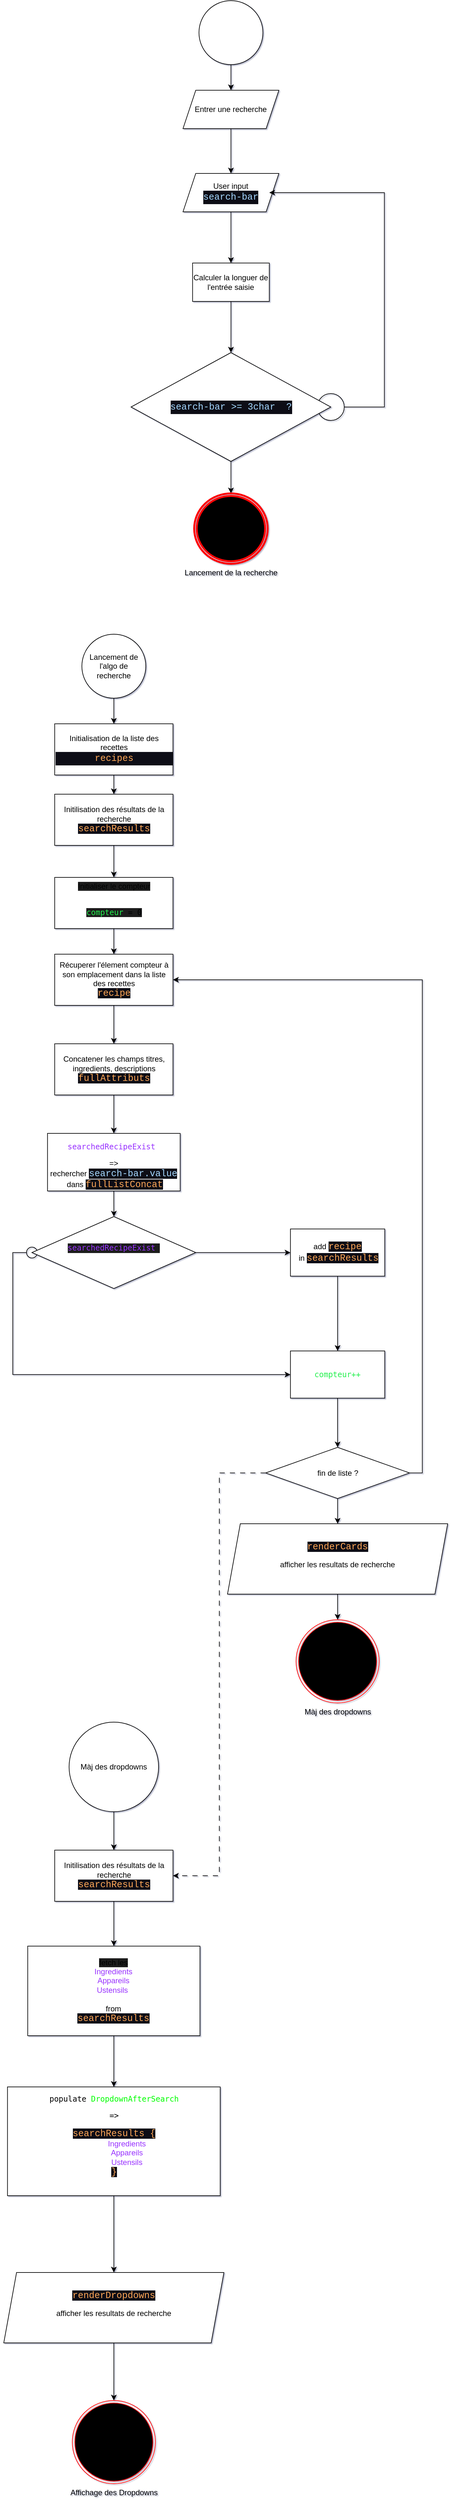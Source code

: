 <mxfile version="24.7.8">
  <diagram name="Algorigramme P7 OCR" id="jOy751GeBFuFon6QqMQW">
    <mxGraphModel dx="2585" dy="3035" grid="1" gridSize="10" guides="1" tooltips="1" connect="1" arrows="1" fold="1" page="1" pageScale="1" pageWidth="850" pageHeight="1100" background="none" math="0" shadow="1">
      <root>
        <mxCell id="0" />
        <mxCell id="1" parent="0" />
        <mxCell id="ihhwSphQKBmLTG1BnBN4-1" value="Entrer une recherche" style="shape=parallelogram;perimeter=parallelogramPerimeter;whiteSpace=wrap;html=1;fixedSize=1;" parent="1" vertex="1">
          <mxGeometry x="351.25" y="190" width="150" height="60" as="geometry" />
        </mxCell>
        <mxCell id="ihhwSphQKBmLTG1BnBN4-4" style="edgeStyle=orthogonalEdgeStyle;rounded=0;orthogonalLoop=1;jettySize=auto;html=1;exitX=0;exitY=1;exitDx=0;exitDy=0;entryX=0.5;entryY=0;entryDx=0;entryDy=0;" parent="1" source="ihhwSphQKBmLTG1BnBN4-2" target="ihhwSphQKBmLTG1BnBN4-1" edge="1">
          <mxGeometry relative="1" as="geometry">
            <Array as="points">
              <mxPoint x="408.25" y="110" />
              <mxPoint x="426.25" y="110" />
            </Array>
          </mxGeometry>
        </mxCell>
        <mxCell id="ihhwSphQKBmLTG1BnBN4-2" value="" style="ellipse;whiteSpace=wrap;html=1;aspect=fixed;" parent="1" vertex="1">
          <mxGeometry x="376.25" y="50" width="100" height="100" as="geometry" />
        </mxCell>
        <mxCell id="ihhwSphQKBmLTG1BnBN4-6" value="" style="edgeStyle=orthogonalEdgeStyle;rounded=0;orthogonalLoop=1;jettySize=auto;html=1;" parent="1" source="ihhwSphQKBmLTG1BnBN4-1" target="ihhwSphQKBmLTG1BnBN4-5" edge="1">
          <mxGeometry relative="1" as="geometry" />
        </mxCell>
        <mxCell id="ihhwSphQKBmLTG1BnBN4-8" value="" style="edgeStyle=orthogonalEdgeStyle;rounded=0;orthogonalLoop=1;jettySize=auto;html=1;" parent="1" source="ihhwSphQKBmLTG1BnBN4-5" target="ihhwSphQKBmLTG1BnBN4-7" edge="1">
          <mxGeometry relative="1" as="geometry" />
        </mxCell>
        <mxCell id="ihhwSphQKBmLTG1BnBN4-5" value="User input&lt;div&gt;&lt;div style=&quot;color: rgb(230, 237, 243); background-color: rgb(13, 17, 23); font-family: Menlo, Monaco, &amp;quot;Courier New&amp;quot;, monospace; font-size: 14.4px; line-height: 21px; white-space: pre;&quot;&gt;&lt;span style=&quot;color: #a5d6ff;&quot;&gt;search-bar&lt;/span&gt;&lt;/div&gt;&lt;/div&gt;" style="shape=parallelogram;perimeter=parallelogramPerimeter;whiteSpace=wrap;html=1;fixedSize=1;" parent="1" vertex="1">
          <mxGeometry x="351.25" y="320" width="150" height="60" as="geometry" />
        </mxCell>
        <mxCell id="ihhwSphQKBmLTG1BnBN4-10" value="" style="edgeStyle=orthogonalEdgeStyle;rounded=0;orthogonalLoop=1;jettySize=auto;html=1;" parent="1" source="ihhwSphQKBmLTG1BnBN4-7" target="ihhwSphQKBmLTG1BnBN4-9" edge="1">
          <mxGeometry relative="1" as="geometry" />
        </mxCell>
        <mxCell id="ihhwSphQKBmLTG1BnBN4-7" value="Calculer la longuer de l&#39;entrée saisie" style="whiteSpace=wrap;html=1;" parent="1" vertex="1">
          <mxGeometry x="366.25" y="460" width="120" height="60" as="geometry" />
        </mxCell>
        <mxCell id="ihhwSphQKBmLTG1BnBN4-11" style="edgeStyle=orthogonalEdgeStyle;rounded=0;orthogonalLoop=1;jettySize=auto;html=1;entryX=1;entryY=0.5;entryDx=0;entryDy=0;startArrow=oval;startFill=0;sourcePerimeterSpacing=0;startSize=42;exitX=1;exitY=0.5;exitDx=0;exitDy=0;" parent="1" source="ihhwSphQKBmLTG1BnBN4-9" edge="1">
          <mxGeometry relative="1" as="geometry">
            <mxPoint x="601.25" y="680" as="sourcePoint" />
            <mxPoint x="486.25" y="350.0" as="targetPoint" />
            <Array as="points">
              <mxPoint x="666.25" y="685" />
              <mxPoint x="666.25" y="350" />
            </Array>
          </mxGeometry>
        </mxCell>
        <mxCell id="ihhwSphQKBmLTG1BnBN4-16" style="edgeStyle=orthogonalEdgeStyle;rounded=0;orthogonalLoop=1;jettySize=auto;html=1;exitX=0.5;exitY=1;exitDx=0;exitDy=0;entryX=0.5;entryY=0;entryDx=0;entryDy=0;" parent="1" source="ihhwSphQKBmLTG1BnBN4-9" target="ihhwSphQKBmLTG1BnBN4-15" edge="1">
          <mxGeometry relative="1" as="geometry" />
        </mxCell>
        <mxCell id="ihhwSphQKBmLTG1BnBN4-9" value="&lt;div style=&quot;color: rgb(230, 237, 243); background-color: rgb(13, 17, 23); font-family: Menlo, Monaco, &amp;quot;Courier New&amp;quot;, monospace; font-size: 14.4px; line-height: 21px; white-space: pre;&quot;&gt;&lt;span style=&quot;color: #a5d6ff;&quot;&gt;search-bar &amp;gt;= 3char  ?&lt;/span&gt;&lt;/div&gt;" style="rhombus;whiteSpace=wrap;html=1;" parent="1" vertex="1">
          <mxGeometry x="270" y="600" width="312.5" height="170" as="geometry" />
        </mxCell>
        <mxCell id="ihhwSphQKBmLTG1BnBN4-15" value="Lancement de la recherche" style="ellipse;html=1;shape=endState;fillColor=#000000;strokeColor=#ff0000;strokeWidth=3;align=center;labelPosition=center;verticalLabelPosition=bottom;verticalAlign=top;" parent="1" vertex="1">
          <mxGeometry x="368.75" y="820" width="115" height="110" as="geometry" />
        </mxCell>
        <mxCell id="IJ2SiHNuo3vnXYf_o8qg-3" style="edgeStyle=orthogonalEdgeStyle;rounded=0;orthogonalLoop=1;jettySize=auto;html=1;exitX=0;exitY=1;exitDx=0;exitDy=0;entryX=0.5;entryY=0;entryDx=0;entryDy=0;" parent="1" source="IJ2SiHNuo3vnXYf_o8qg-4" edge="1">
          <mxGeometry relative="1" as="geometry">
            <Array as="points">
              <mxPoint x="225.08" y="1100" />
              <mxPoint x="243.08" y="1100" />
            </Array>
            <mxPoint x="243.08" y="1180" as="targetPoint" />
          </mxGeometry>
        </mxCell>
        <mxCell id="IJ2SiHNuo3vnXYf_o8qg-4" value="Lancement de l&#39;algo de recherche" style="ellipse;whiteSpace=wrap;html=1;aspect=fixed;" parent="1" vertex="1">
          <mxGeometry x="193.08" y="1040" width="100" height="100" as="geometry" />
        </mxCell>
        <mxCell id="IJ2SiHNuo3vnXYf_o8qg-7" style="edgeStyle=orthogonalEdgeStyle;rounded=0;orthogonalLoop=1;jettySize=auto;html=1;exitX=0.5;exitY=1;exitDx=0;exitDy=0;entryX=0.5;entryY=0;entryDx=0;entryDy=0;" parent="1" source="IJ2SiHNuo3vnXYf_o8qg-5" target="IJ2SiHNuo3vnXYf_o8qg-6" edge="1">
          <mxGeometry relative="1" as="geometry" />
        </mxCell>
        <mxCell id="IJ2SiHNuo3vnXYf_o8qg-5" value="Initialisation de la liste des recettes&lt;div&gt;&lt;div style=&quot;color: rgb(230, 237, 243); background-color: rgb(13, 17, 23); font-family: Menlo, Monaco, &amp;quot;Courier New&amp;quot;, monospace; font-size: 14.4px; line-height: 21px; white-space: pre;&quot;&gt;&lt;span style=&quot;color: #ffa657;&quot;&gt;recipes&lt;/span&gt;&lt;/div&gt;&lt;/div&gt;" style="rounded=0;whiteSpace=wrap;html=1;" parent="1" vertex="1">
          <mxGeometry x="150.58" y="1180" width="185" height="80" as="geometry" />
        </mxCell>
        <mxCell id="IJ2SiHNuo3vnXYf_o8qg-9" value="" style="edgeStyle=orthogonalEdgeStyle;rounded=0;orthogonalLoop=1;jettySize=auto;html=1;entryX=0.5;entryY=0;entryDx=0;entryDy=0;" parent="1" source="IJ2SiHNuo3vnXYf_o8qg-6" target="IJ2SiHNuo3vnXYf_o8qg-10" edge="1">
          <mxGeometry relative="1" as="geometry">
            <mxPoint x="243.08" y="1410" as="targetPoint" />
          </mxGeometry>
        </mxCell>
        <mxCell id="IJ2SiHNuo3vnXYf_o8qg-6" value="Initilisation des résultats de la recherche&lt;div&gt;&lt;span style=&quot;color: rgb(255, 166, 87); font-family: Menlo, Monaco, &amp;quot;Courier New&amp;quot;, monospace; font-size: 14.4px; white-space: pre; background-color: rgb(13, 17, 23);&quot;&gt;searchResults&lt;/span&gt;&lt;br&gt;&lt;/div&gt;" style="rounded=0;whiteSpace=wrap;html=1;" parent="1" vertex="1">
          <mxGeometry x="150.58" y="1290" width="185" height="80" as="geometry" />
        </mxCell>
        <mxCell id="IJ2SiHNuo3vnXYf_o8qg-13" value="" style="edgeStyle=orthogonalEdgeStyle;rounded=0;orthogonalLoop=1;jettySize=auto;html=1;" parent="1" source="IJ2SiHNuo3vnXYf_o8qg-10" target="IJ2SiHNuo3vnXYf_o8qg-12" edge="1">
          <mxGeometry relative="1" as="geometry" />
        </mxCell>
        <mxCell id="IJ2SiHNuo3vnXYf_o8qg-10" value="&lt;div&gt;&lt;span style=&quot;background-color: rgb(27, 29, 30);&quot;&gt;Initialiser le compteur&lt;/span&gt;&lt;/div&gt;&lt;div&gt;&lt;span style=&quot;background-color: rgb(27, 29, 30);&quot;&gt;&lt;br&gt;&lt;/span&gt;&lt;/div&gt;&lt;pre&gt;&lt;span style=&quot;background-color: rgb(27, 29, 30);&quot;&gt;&lt;font color=&quot;#24f04d&quot;&gt;compteur&lt;/font&gt; = 0&lt;/span&gt;&lt;/pre&gt;" style="rounded=0;whiteSpace=wrap;html=1;" parent="1" vertex="1">
          <mxGeometry x="150.58" y="1420" width="185" height="80" as="geometry" />
        </mxCell>
        <mxCell id="IJ2SiHNuo3vnXYf_o8qg-17" value="" style="edgeStyle=orthogonalEdgeStyle;rounded=0;orthogonalLoop=1;jettySize=auto;html=1;" parent="1" source="IJ2SiHNuo3vnXYf_o8qg-12" target="IJ2SiHNuo3vnXYf_o8qg-16" edge="1">
          <mxGeometry relative="1" as="geometry" />
        </mxCell>
        <mxCell id="IJ2SiHNuo3vnXYf_o8qg-12" value="Récuperer l&#39;élement compteur à son emplacement dans la liste des recettes&lt;div&gt;&lt;span style=&quot;color: rgb(255, 166, 87); font-family: Menlo, Monaco, &amp;quot;Courier New&amp;quot;, monospace; font-size: 14.4px; white-space: pre; background-color: rgb(13, 17, 23);&quot;&gt;recipe&lt;/span&gt;&lt;br&gt;&lt;/div&gt;" style="rounded=0;whiteSpace=wrap;html=1;" parent="1" vertex="1">
          <mxGeometry x="150.58" y="1540" width="185" height="80" as="geometry" />
        </mxCell>
        <mxCell id="IJ2SiHNuo3vnXYf_o8qg-19" value="" style="edgeStyle=orthogonalEdgeStyle;rounded=0;orthogonalLoop=1;jettySize=auto;html=1;" parent="1" source="IJ2SiHNuo3vnXYf_o8qg-16" target="IJ2SiHNuo3vnXYf_o8qg-18" edge="1">
          <mxGeometry relative="1" as="geometry" />
        </mxCell>
        <mxCell id="IJ2SiHNuo3vnXYf_o8qg-16" value="&lt;div&gt;Concatener les champs titres, ingredients, descriptions&lt;/div&gt;&lt;div&gt;&lt;font face=&quot;Menlo, Monaco, Courier New, monospace&quot; color=&quot;#ffa657&quot;&gt;&lt;span style=&quot;font-size: 14.4px; white-space: pre; background-color: rgb(13, 17, 23);&quot;&gt;fullAttributs&lt;/span&gt;&lt;/font&gt;&lt;/div&gt;" style="rounded=0;whiteSpace=wrap;html=1;" parent="1" vertex="1">
          <mxGeometry x="150.58" y="1680" width="185" height="80" as="geometry" />
        </mxCell>
        <mxCell id="IJ2SiHNuo3vnXYf_o8qg-21" value="" style="edgeStyle=orthogonalEdgeStyle;rounded=0;orthogonalLoop=1;jettySize=auto;html=1;" parent="1" source="IJ2SiHNuo3vnXYf_o8qg-18" target="IJ2SiHNuo3vnXYf_o8qg-20" edge="1">
          <mxGeometry relative="1" as="geometry" />
        </mxCell>
        <mxCell id="IJ2SiHNuo3vnXYf_o8qg-18" value="&lt;pre&gt;&lt;font color=&quot;#9933ff&quot;&gt;searchedRecipeExist&amp;nbsp;&lt;/font&gt;&lt;/pre&gt;&lt;div&gt;=&amp;gt;&lt;/div&gt;rechercher&amp;nbsp;&lt;span style=&quot;color: rgb(165, 214, 255); font-family: Menlo, Monaco, &amp;quot;Courier New&amp;quot;, monospace; font-size: 14.4px; white-space: pre; background-color: rgb(13, 17, 23);&quot;&gt;search-bar.value&lt;/span&gt;&lt;div&gt;&amp;nbsp;dans&amp;nbsp;&lt;span style=&quot;color: rgb(255, 166, 87); font-family: Menlo, Monaco, &amp;quot;Courier New&amp;quot;, monospace; font-size: 14.4px; white-space: pre; background-color: rgb(13, 17, 23);&quot;&gt;fullListConcat&lt;/span&gt;&lt;/div&gt;" style="rounded=0;whiteSpace=wrap;html=1;" parent="1" vertex="1">
          <mxGeometry x="139.33" y="1820" width="207.5" height="90" as="geometry" />
        </mxCell>
        <mxCell id="IJ2SiHNuo3vnXYf_o8qg-23" value="" style="edgeStyle=orthogonalEdgeStyle;rounded=0;orthogonalLoop=1;jettySize=auto;html=1;" parent="1" source="IJ2SiHNuo3vnXYf_o8qg-20" target="IJ2SiHNuo3vnXYf_o8qg-22" edge="1">
          <mxGeometry relative="1" as="geometry" />
        </mxCell>
        <mxCell id="IJ2SiHNuo3vnXYf_o8qg-28" style="edgeStyle=orthogonalEdgeStyle;rounded=0;orthogonalLoop=1;jettySize=auto;html=1;exitX=0;exitY=0.5;exitDx=0;exitDy=0;entryX=0;entryY=0.5;entryDx=0;entryDy=0;startArrow=oval;startFill=0;startSize=17;" parent="1" source="IJ2SiHNuo3vnXYf_o8qg-20" target="IJ2SiHNuo3vnXYf_o8qg-24" edge="1">
          <mxGeometry relative="1" as="geometry" />
        </mxCell>
        <mxCell id="IJ2SiHNuo3vnXYf_o8qg-20" value="&lt;meta charset=&quot;utf-8&quot;&gt;&lt;pre style=&quot;forced-color-adjust: none; border-color: rgb(0, 0, 0); color: rgb(240, 240, 240); font-size: 12px; font-style: normal; font-variant-ligatures: normal; font-variant-caps: normal; font-weight: 400; letter-spacing: normal; orphans: 2; text-align: center; text-indent: 0px; text-transform: none; widows: 2; word-spacing: 0px; -webkit-text-stroke-width: 0px; background-color: rgb(27, 29, 30); text-decoration-thickness: initial; text-decoration-style: initial; text-decoration-color: initial;&quot;&gt;&lt;font style=&quot;forced-color-adjust: none; border-color: rgb(0, 0, 0);&quot; color=&quot;#9933ff&quot;&gt;searchedRecipeExist&amp;nbsp;&lt;/font&gt;&lt;/pre&gt;&lt;br class=&quot;Apple-interchange-newline&quot;&gt;" style="rhombus;whiteSpace=wrap;html=1;rounded=0;" parent="1" vertex="1">
          <mxGeometry x="114.96" y="1950" width="256.25" height="112.5" as="geometry" />
        </mxCell>
        <mxCell id="IJ2SiHNuo3vnXYf_o8qg-25" value="" style="edgeStyle=orthogonalEdgeStyle;rounded=0;orthogonalLoop=1;jettySize=auto;html=1;" parent="1" source="IJ2SiHNuo3vnXYf_o8qg-22" target="IJ2SiHNuo3vnXYf_o8qg-24" edge="1">
          <mxGeometry relative="1" as="geometry" />
        </mxCell>
        <mxCell id="IJ2SiHNuo3vnXYf_o8qg-22" value="add&amp;nbsp;&lt;span style=&quot;color: rgb(255, 166, 87); font-family: Menlo, Monaco, &amp;quot;Courier New&amp;quot;, monospace; font-size: 14.4px; white-space: pre; background-color: rgb(13, 17, 23);&quot;&gt;recipe&lt;/span&gt;&lt;div&gt;&amp;nbsp;in&amp;nbsp;&lt;span style=&quot;color: rgb(255, 166, 87); font-family: Menlo, Monaco, &amp;quot;Courier New&amp;quot;, monospace; font-size: 14.4px; white-space: pre; background-color: rgb(13, 17, 23);&quot;&gt;searchResults&lt;/span&gt;&lt;/div&gt;" style="whiteSpace=wrap;html=1;rounded=0;" parent="1" vertex="1">
          <mxGeometry x="519.34" y="1969.38" width="147.5" height="73.75" as="geometry" />
        </mxCell>
        <mxCell id="IJ2SiHNuo3vnXYf_o8qg-31" value="" style="edgeStyle=orthogonalEdgeStyle;rounded=0;orthogonalLoop=1;jettySize=auto;html=1;" parent="1" source="IJ2SiHNuo3vnXYf_o8qg-24" target="IJ2SiHNuo3vnXYf_o8qg-30" edge="1">
          <mxGeometry relative="1" as="geometry" />
        </mxCell>
        <mxCell id="IJ2SiHNuo3vnXYf_o8qg-24" value="&lt;pre&gt;&lt;font color=&quot;#24f04d&quot;&gt;compteur++&lt;/font&gt;&lt;/pre&gt;" style="whiteSpace=wrap;html=1;rounded=0;" parent="1" vertex="1">
          <mxGeometry x="519.34" y="2160" width="147.5" height="73.75" as="geometry" />
        </mxCell>
        <mxCell id="IJ2SiHNuo3vnXYf_o8qg-36" style="edgeStyle=orthogonalEdgeStyle;rounded=0;orthogonalLoop=1;jettySize=auto;html=1;exitX=1;exitY=0.5;exitDx=0;exitDy=0;entryX=1;entryY=0.5;entryDx=0;entryDy=0;" parent="1" source="IJ2SiHNuo3vnXYf_o8qg-30" target="IJ2SiHNuo3vnXYf_o8qg-12" edge="1">
          <mxGeometry relative="1" as="geometry" />
        </mxCell>
        <mxCell id="IJ2SiHNuo3vnXYf_o8qg-41" value="" style="edgeStyle=orthogonalEdgeStyle;rounded=0;orthogonalLoop=1;jettySize=auto;html=1;" parent="1" source="IJ2SiHNuo3vnXYf_o8qg-30" target="IJ2SiHNuo3vnXYf_o8qg-40" edge="1">
          <mxGeometry relative="1" as="geometry" />
        </mxCell>
        <mxCell id="0Lu9jbQ589VZOJmR3DWV-19" style="edgeStyle=orthogonalEdgeStyle;rounded=0;orthogonalLoop=1;jettySize=auto;html=1;exitX=0;exitY=0.5;exitDx=0;exitDy=0;entryX=1;entryY=0.5;entryDx=0;entryDy=0;dashed=1;dashPattern=8 8;" parent="1" source="IJ2SiHNuo3vnXYf_o8qg-30" target="0Lu9jbQ589VZOJmR3DWV-5" edge="1">
          <mxGeometry relative="1" as="geometry" />
        </mxCell>
        <mxCell id="IJ2SiHNuo3vnXYf_o8qg-30" value="fin de liste ?" style="rhombus;whiteSpace=wrap;html=1;rounded=0;" parent="1" vertex="1">
          <mxGeometry x="480.59" y="2310.63" width="225.01" height="80" as="geometry" />
        </mxCell>
        <mxCell id="IJ2SiHNuo3vnXYf_o8qg-43" style="edgeStyle=orthogonalEdgeStyle;rounded=0;orthogonalLoop=1;jettySize=auto;html=1;exitX=0.5;exitY=1;exitDx=0;exitDy=0;entryX=0.5;entryY=0;entryDx=0;entryDy=0;" parent="1" source="IJ2SiHNuo3vnXYf_o8qg-40" target="IJ2SiHNuo3vnXYf_o8qg-42" edge="1">
          <mxGeometry relative="1" as="geometry" />
        </mxCell>
        <mxCell id="IJ2SiHNuo3vnXYf_o8qg-40" value="&lt;span style=&quot;color: rgb(255, 166, 87); font-family: Menlo, Monaco, &amp;quot;Courier New&amp;quot;, monospace; font-size: 14.4px; white-space: pre; background-color: rgb(13, 17, 23);&quot;&gt;renderCards&lt;/span&gt;&lt;p&gt;afficher les resultats de recherche&lt;br&gt;&lt;/p&gt;" style="shape=parallelogram;perimeter=parallelogramPerimeter;whiteSpace=wrap;html=1;fixedSize=1;rounded=0;" parent="1" vertex="1">
          <mxGeometry x="420.91" y="2430" width="344.36" height="110" as="geometry" />
        </mxCell>
        <mxCell id="IJ2SiHNuo3vnXYf_o8qg-42" value="Màj des dropdowns" style="ellipse;html=1;shape=endState;fillColor=#000000;strokeColor=#ff0000;labelPosition=center;verticalLabelPosition=bottom;align=center;verticalAlign=top;" parent="1" vertex="1">
          <mxGeometry x="528.09" y="2580" width="130" height="130" as="geometry" />
        </mxCell>
        <mxCell id="0Lu9jbQ589VZOJmR3DWV-7" style="edgeStyle=orthogonalEdgeStyle;rounded=0;orthogonalLoop=1;jettySize=auto;html=1;exitX=0.5;exitY=1;exitDx=0;exitDy=0;entryX=0.5;entryY=0;entryDx=0;entryDy=0;" parent="1" source="IJ2SiHNuo3vnXYf_o8qg-44" target="0Lu9jbQ589VZOJmR3DWV-5" edge="1">
          <mxGeometry relative="1" as="geometry" />
        </mxCell>
        <mxCell id="IJ2SiHNuo3vnXYf_o8qg-44" value="&lt;span style=&quot;text-wrap: nowrap;&quot;&gt;Màj des dropdowns&lt;/span&gt;" style="ellipse;whiteSpace=wrap;html=1;aspect=fixed;" parent="1" vertex="1">
          <mxGeometry x="173.08" y="2740" width="140" height="140" as="geometry" />
        </mxCell>
        <mxCell id="0Lu9jbQ589VZOJmR3DWV-4" value="" style="edgeStyle=orthogonalEdgeStyle;rounded=0;orthogonalLoop=1;jettySize=auto;html=1;entryX=0.5;entryY=0;entryDx=0;entryDy=0;" parent="1" source="0Lu9jbQ589VZOJmR3DWV-5" target="0Lu9jbQ589VZOJmR3DWV-6" edge="1">
          <mxGeometry relative="1" as="geometry">
            <mxPoint x="490.0" y="3040" as="targetPoint" />
          </mxGeometry>
        </mxCell>
        <mxCell id="0Lu9jbQ589VZOJmR3DWV-5" value="Initilisation des résultats de la recherche&lt;div&gt;&lt;span style=&quot;color: rgb(255, 166, 87); font-family: Menlo, Monaco, &amp;quot;Courier New&amp;quot;, monospace; font-size: 14.4px; white-space: pre; background-color: rgb(13, 17, 23);&quot;&gt;searchResults&lt;/span&gt;&lt;br&gt;&lt;/div&gt;" style="rounded=0;whiteSpace=wrap;html=1;" parent="1" vertex="1">
          <mxGeometry x="150.59" y="2940" width="185" height="80" as="geometry" />
        </mxCell>
        <mxCell id="0Lu9jbQ589VZOJmR3DWV-9" value="" style="edgeStyle=orthogonalEdgeStyle;rounded=0;orthogonalLoop=1;jettySize=auto;html=1;" parent="1" source="0Lu9jbQ589VZOJmR3DWV-6" target="0Lu9jbQ589VZOJmR3DWV-8" edge="1">
          <mxGeometry relative="1" as="geometry" />
        </mxCell>
        <mxCell id="0Lu9jbQ589VZOJmR3DWV-6" value="&lt;div&gt;&lt;span style=&quot;background-color: rgb(27, 29, 30);&quot;&gt;fetch les&lt;/span&gt;&lt;/div&gt;&lt;div&gt;&lt;span style=&quot;color: rgb(153, 51, 255); text-wrap: nowrap; background-color: initial;&quot;&gt;Ingredients&lt;/span&gt;&lt;/div&gt;&lt;div&gt;&lt;span style=&quot;color: rgb(153, 51, 255); text-wrap: nowrap; background-color: initial;&quot;&gt;Appareils&lt;/span&gt;&lt;/div&gt;&lt;div&gt;&lt;span style=&quot;color: rgb(153, 51, 255); text-wrap: nowrap; background-color: initial;&quot;&gt;Ustensils&amp;nbsp;&lt;/span&gt;&lt;/div&gt;&lt;div&gt;&lt;span style=&quot;color: rgb(153, 51, 255); text-wrap: nowrap; background-color: initial;&quot;&gt;&lt;br&gt;&lt;/span&gt;&lt;/div&gt;&lt;div&gt;from&lt;br&gt;&lt;div&gt;&lt;span style=&quot;color: rgb(255, 166, 87); font-family: Menlo, Monaco, &amp;quot;Courier New&amp;quot;, monospace; font-size: 14.4px; white-space: pre; background-color: rgb(13, 17, 23);&quot;&gt;searchResults&lt;/span&gt;&lt;/div&gt;&lt;/div&gt;" style="rounded=0;whiteSpace=wrap;html=1;" parent="1" vertex="1">
          <mxGeometry x="108.38" y="3090" width="269.41" height="140" as="geometry" />
        </mxCell>
        <mxCell id="0Lu9jbQ589VZOJmR3DWV-18" style="edgeStyle=orthogonalEdgeStyle;rounded=0;orthogonalLoop=1;jettySize=auto;html=1;exitX=0.5;exitY=1;exitDx=0;exitDy=0;entryX=0.5;entryY=0;entryDx=0;entryDy=0;" parent="1" source="0Lu9jbQ589VZOJmR3DWV-8" target="0Lu9jbQ589VZOJmR3DWV-13" edge="1">
          <mxGeometry relative="1" as="geometry" />
        </mxCell>
        <mxCell id="0Lu9jbQ589VZOJmR3DWV-8" value="&lt;pre&gt;&lt;span style=&quot;background-color: initial;&quot;&gt;populate &lt;font color=&quot;#00ff00&quot;&gt;DropdownAfterSearch&lt;/font&gt;&lt;/span&gt;&lt;/pre&gt;&lt;pre&gt;&lt;span style=&quot;background-color: initial;&quot;&gt;=&amp;gt;&lt;/span&gt;&lt;/pre&gt;&lt;div style=&quot;&quot;&gt;&lt;span style=&quot;color: rgb(255, 166, 87); font-family: Menlo, Monaco, &amp;quot;Courier New&amp;quot;, monospace; font-size: 14.4px; white-space: pre; background-color: rgb(13, 17, 23);&quot;&gt;searchResults {&lt;/span&gt;&lt;span style=&quot;background-color: initial; color: rgb(153, 51, 255); text-wrap: nowrap;&quot;&gt;&lt;br&gt;&lt;/span&gt;&lt;/div&gt;&lt;blockquote style=&quot;margin: 0 0 0 40px; border: none; padding: 0px;&quot;&gt;&lt;div style=&quot;&quot;&gt;&lt;span style=&quot;background-color: initial; color: rgb(153, 51, 255); text-wrap: nowrap;&quot;&gt;Ingredients&lt;/span&gt;&lt;/div&gt;&lt;div style=&quot;&quot;&gt;&lt;span style=&quot;color: rgb(153, 51, 255); text-wrap: nowrap; background-color: initial;&quot;&gt;Appareils&lt;/span&gt;&lt;/div&gt;&lt;div style=&quot;&quot;&gt;&lt;span style=&quot;color: rgb(153, 51, 255); text-wrap: nowrap; background-color: initial;&quot;&gt;Ustensils&lt;/span&gt;&lt;/div&gt;&lt;/blockquote&gt;&lt;div style=&quot;&quot;&gt;&lt;span style=&quot;color: rgb(255, 166, 87); font-family: Menlo, Monaco, &amp;quot;Courier New&amp;quot;, monospace; font-size: 14.4px; white-space: pre; background-color: rgb(13, 17, 23);&quot;&gt;}&lt;/span&gt;&lt;span style=&quot;color: rgb(153, 51, 255); text-wrap: nowrap; background-color: initial;&quot;&gt;&lt;br&gt;&lt;/span&gt;&lt;/div&gt;&lt;div&gt;&lt;span style=&quot;color: rgb(153, 51, 255); text-wrap: nowrap; background-color: initial;&quot;&gt;&lt;br&gt;&lt;/span&gt;&lt;/div&gt;&lt;div&gt;&lt;span style=&quot;color: rgb(153, 51, 255); text-wrap: nowrap; background-color: initial;&quot;&gt;&lt;br&gt;&lt;/span&gt;&lt;/div&gt;" style="rounded=0;whiteSpace=wrap;html=1;" parent="1" vertex="1">
          <mxGeometry x="76.72" y="3310" width="332.72" height="170" as="geometry" />
        </mxCell>
        <mxCell id="0Lu9jbQ589VZOJmR3DWV-12" style="edgeStyle=orthogonalEdgeStyle;rounded=0;orthogonalLoop=1;jettySize=auto;html=1;exitX=0.5;exitY=1;exitDx=0;exitDy=0;entryX=0.5;entryY=0;entryDx=0;entryDy=0;" parent="1" source="0Lu9jbQ589VZOJmR3DWV-13" target="0Lu9jbQ589VZOJmR3DWV-14" edge="1">
          <mxGeometry relative="1" as="geometry" />
        </mxCell>
        <mxCell id="0Lu9jbQ589VZOJmR3DWV-13" value="&lt;span style=&quot;color: rgb(255, 166, 87); font-family: Menlo, Monaco, &amp;quot;Courier New&amp;quot;, monospace; font-size: 14.4px; white-space: pre; background-color: rgb(13, 17, 23);&quot;&gt;renderDropdowns&lt;/span&gt;&lt;p&gt;afficher les resultats de recherche&lt;br&gt;&lt;/p&gt;" style="shape=parallelogram;perimeter=parallelogramPerimeter;whiteSpace=wrap;html=1;fixedSize=1;rounded=0;" parent="1" vertex="1">
          <mxGeometry x="70.91" y="3600" width="344.36" height="110" as="geometry" />
        </mxCell>
        <mxCell id="0Lu9jbQ589VZOJmR3DWV-14" value="Affichage des Dropdowns" style="ellipse;html=1;shape=endState;fillColor=#000000;strokeColor=#ff0000;labelPosition=center;verticalLabelPosition=bottom;align=center;verticalAlign=top;" parent="1" vertex="1">
          <mxGeometry x="178.08" y="3800" width="130" height="130" as="geometry" />
        </mxCell>
      </root>
    </mxGraphModel>
  </diagram>
</mxfile>
